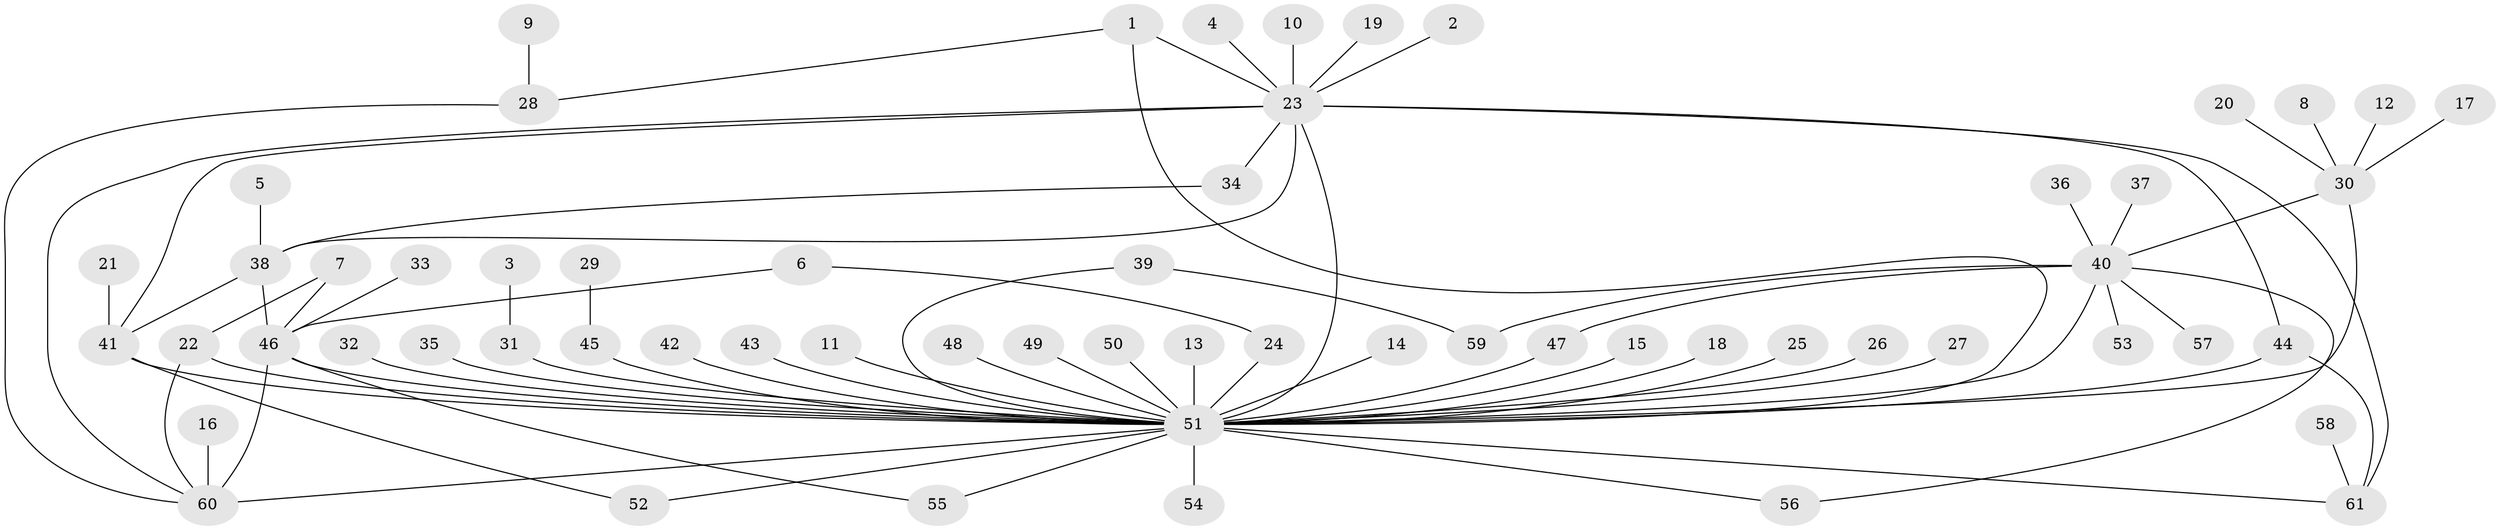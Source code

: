 // original degree distribution, {9: 0.02459016393442623, 8: 0.02459016393442623, 7: 0.02459016393442623, 40: 0.00819672131147541, 5: 0.040983606557377046, 12: 0.00819672131147541, 2: 0.22950819672131148, 3: 0.06557377049180328, 4: 0.02459016393442623, 1: 0.5327868852459017, 6: 0.01639344262295082}
// Generated by graph-tools (version 1.1) at 2025/49/03/09/25 03:49:51]
// undirected, 61 vertices, 80 edges
graph export_dot {
graph [start="1"]
  node [color=gray90,style=filled];
  1;
  2;
  3;
  4;
  5;
  6;
  7;
  8;
  9;
  10;
  11;
  12;
  13;
  14;
  15;
  16;
  17;
  18;
  19;
  20;
  21;
  22;
  23;
  24;
  25;
  26;
  27;
  28;
  29;
  30;
  31;
  32;
  33;
  34;
  35;
  36;
  37;
  38;
  39;
  40;
  41;
  42;
  43;
  44;
  45;
  46;
  47;
  48;
  49;
  50;
  51;
  52;
  53;
  54;
  55;
  56;
  57;
  58;
  59;
  60;
  61;
  1 -- 23 [weight=1.0];
  1 -- 28 [weight=1.0];
  1 -- 51 [weight=1.0];
  2 -- 23 [weight=1.0];
  3 -- 31 [weight=1.0];
  4 -- 23 [weight=1.0];
  5 -- 38 [weight=1.0];
  6 -- 24 [weight=1.0];
  6 -- 46 [weight=1.0];
  7 -- 22 [weight=1.0];
  7 -- 46 [weight=1.0];
  8 -- 30 [weight=1.0];
  9 -- 28 [weight=1.0];
  10 -- 23 [weight=1.0];
  11 -- 51 [weight=1.0];
  12 -- 30 [weight=1.0];
  13 -- 51 [weight=1.0];
  14 -- 51 [weight=1.0];
  15 -- 51 [weight=1.0];
  16 -- 60 [weight=1.0];
  17 -- 30 [weight=1.0];
  18 -- 51 [weight=1.0];
  19 -- 23 [weight=1.0];
  20 -- 30 [weight=1.0];
  21 -- 41 [weight=1.0];
  22 -- 51 [weight=2.0];
  22 -- 60 [weight=1.0];
  23 -- 34 [weight=1.0];
  23 -- 38 [weight=2.0];
  23 -- 41 [weight=1.0];
  23 -- 44 [weight=1.0];
  23 -- 51 [weight=2.0];
  23 -- 60 [weight=1.0];
  23 -- 61 [weight=1.0];
  24 -- 51 [weight=2.0];
  25 -- 51 [weight=1.0];
  26 -- 51 [weight=1.0];
  27 -- 51 [weight=1.0];
  28 -- 60 [weight=1.0];
  29 -- 45 [weight=1.0];
  30 -- 40 [weight=1.0];
  30 -- 51 [weight=3.0];
  31 -- 51 [weight=1.0];
  32 -- 51 [weight=1.0];
  33 -- 46 [weight=1.0];
  34 -- 38 [weight=1.0];
  35 -- 51 [weight=1.0];
  36 -- 40 [weight=1.0];
  37 -- 40 [weight=1.0];
  38 -- 41 [weight=1.0];
  38 -- 46 [weight=1.0];
  39 -- 51 [weight=1.0];
  39 -- 59 [weight=1.0];
  40 -- 47 [weight=1.0];
  40 -- 51 [weight=2.0];
  40 -- 53 [weight=1.0];
  40 -- 56 [weight=1.0];
  40 -- 57 [weight=1.0];
  40 -- 59 [weight=1.0];
  41 -- 51 [weight=2.0];
  41 -- 52 [weight=1.0];
  42 -- 51 [weight=1.0];
  43 -- 51 [weight=1.0];
  44 -- 51 [weight=2.0];
  44 -- 61 [weight=1.0];
  45 -- 51 [weight=1.0];
  46 -- 51 [weight=2.0];
  46 -- 55 [weight=1.0];
  46 -- 60 [weight=1.0];
  47 -- 51 [weight=1.0];
  48 -- 51 [weight=1.0];
  49 -- 51 [weight=1.0];
  50 -- 51 [weight=1.0];
  51 -- 52 [weight=1.0];
  51 -- 54 [weight=1.0];
  51 -- 55 [weight=1.0];
  51 -- 56 [weight=1.0];
  51 -- 60 [weight=2.0];
  51 -- 61 [weight=1.0];
  58 -- 61 [weight=1.0];
}

